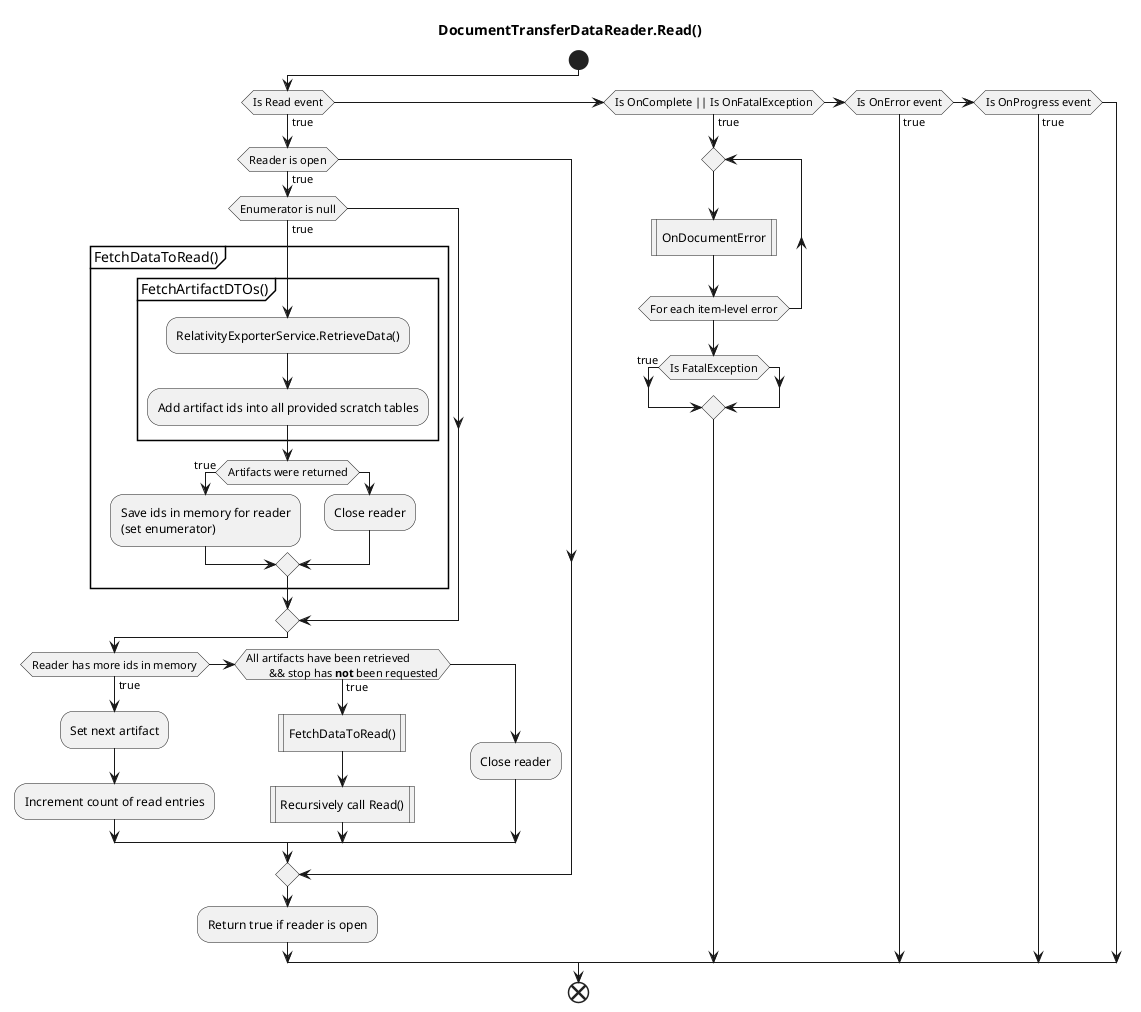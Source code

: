@startuml

title DocumentTransferDataReader.Read()

start 

if (Is Read event) then (true)
    if (Reader is open) then (true)
        if (Enumerator is null) then (true)
            partition FetchDataToRead() {
                partition FetchArtifactDTOs() {
                    :RelativityExporterService.RetrieveData();
                    :Add artifact ids into all provided scratch tables;
                }
            
                if (Artifacts were returned) then (true)
                    :Save ids in memory for reader
                    (set enumerator);
                else
                    :Close reader;
                endif
            }
        endif
    
        if (Reader has more ids in memory) then (true)
            :Set next artifact;
            :Increment count of read entries;
        elseif (All artifacts have been retrieved 
        && stop has <b>not</b> been requested) then (true)
            :FetchDataToRead()|
            :Recursively call Read()|
        else
            :Close reader;
        endif
    endif

    :Return true if reader is open;
elseif (Is OnComplete || Is OnFatalException) then (true)
	repeat
    	:OnDocumentError|
    repeat while(For each item-level error)
    
    if (Is FatalException) then (true)
    else
    endif
    
elseif (Is OnError event) then (true)
elseif (Is OnProgress event) then (true)
endif
end